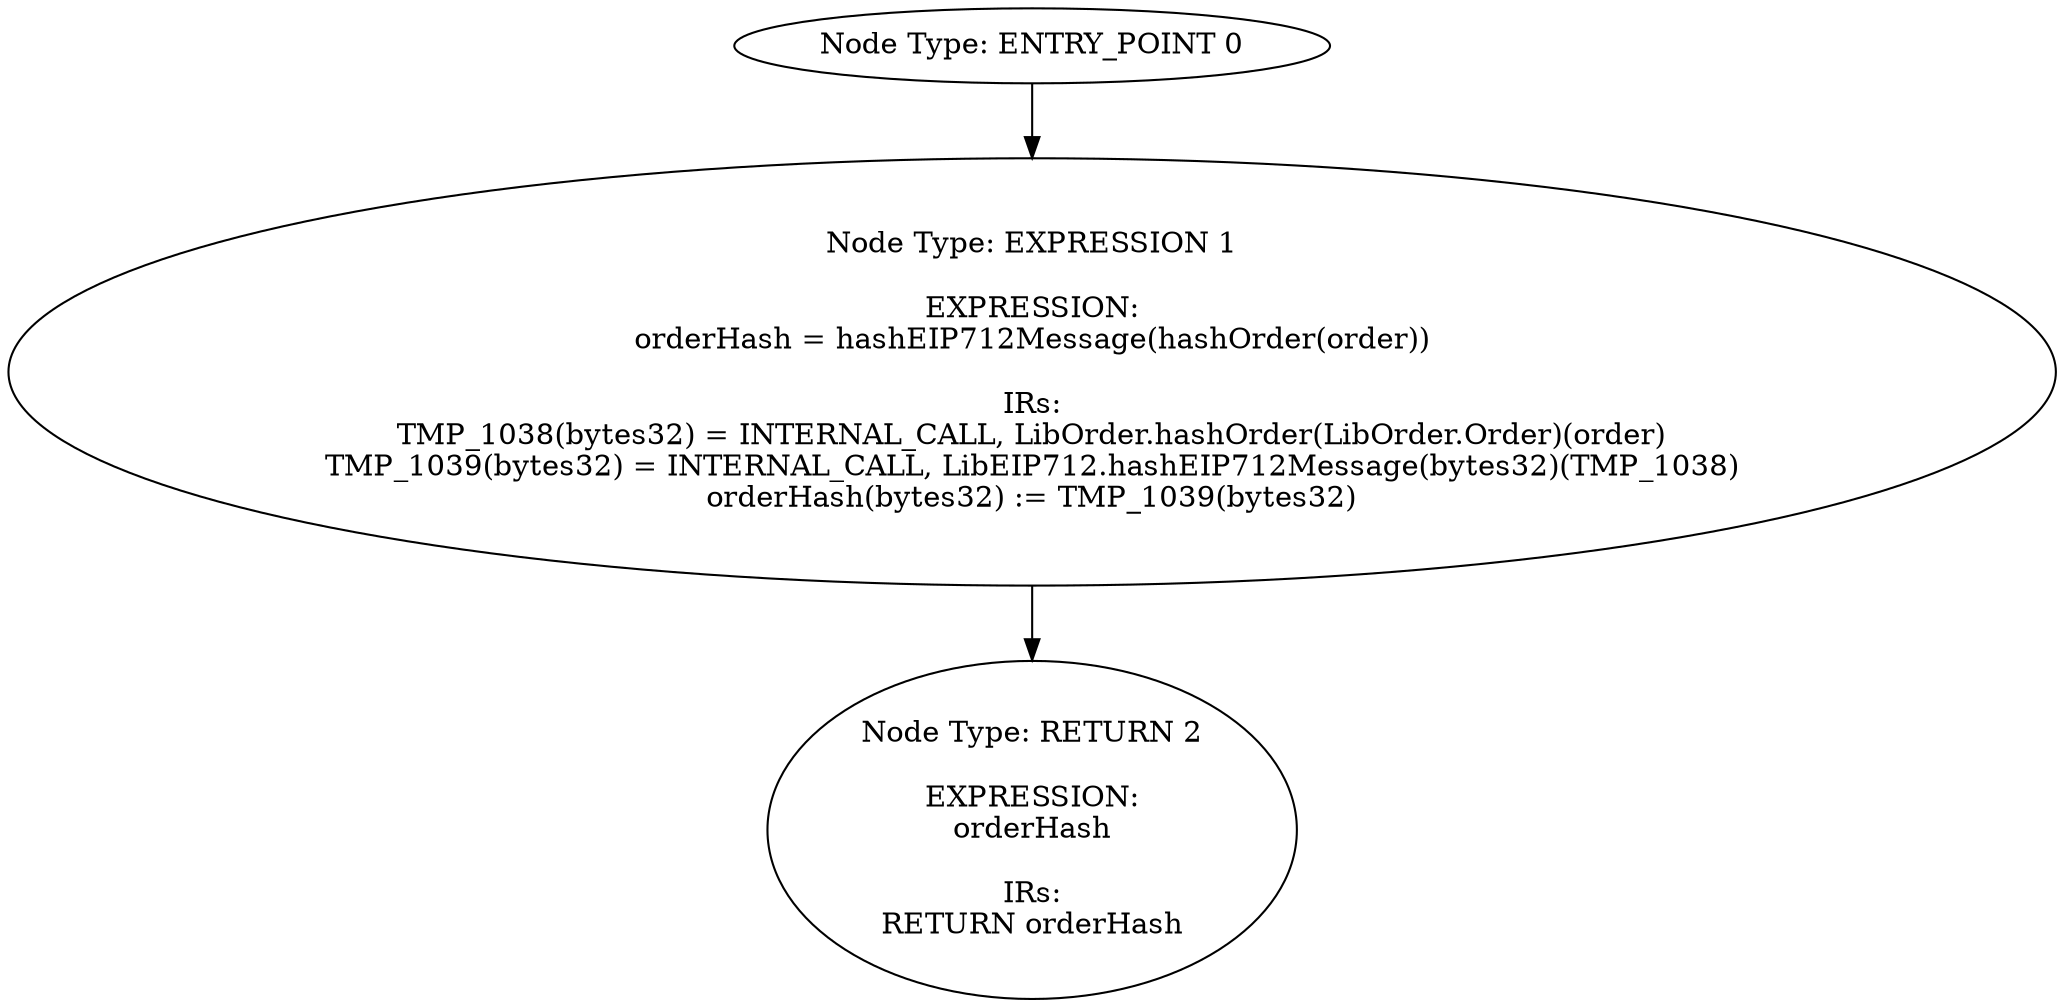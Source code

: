 digraph{
0[label="Node Type: ENTRY_POINT 0
"];
0->1;
1[label="Node Type: EXPRESSION 1

EXPRESSION:
orderHash = hashEIP712Message(hashOrder(order))

IRs:
TMP_1038(bytes32) = INTERNAL_CALL, LibOrder.hashOrder(LibOrder.Order)(order)
TMP_1039(bytes32) = INTERNAL_CALL, LibEIP712.hashEIP712Message(bytes32)(TMP_1038)
orderHash(bytes32) := TMP_1039(bytes32)"];
1->2;
2[label="Node Type: RETURN 2

EXPRESSION:
orderHash

IRs:
RETURN orderHash"];
}
